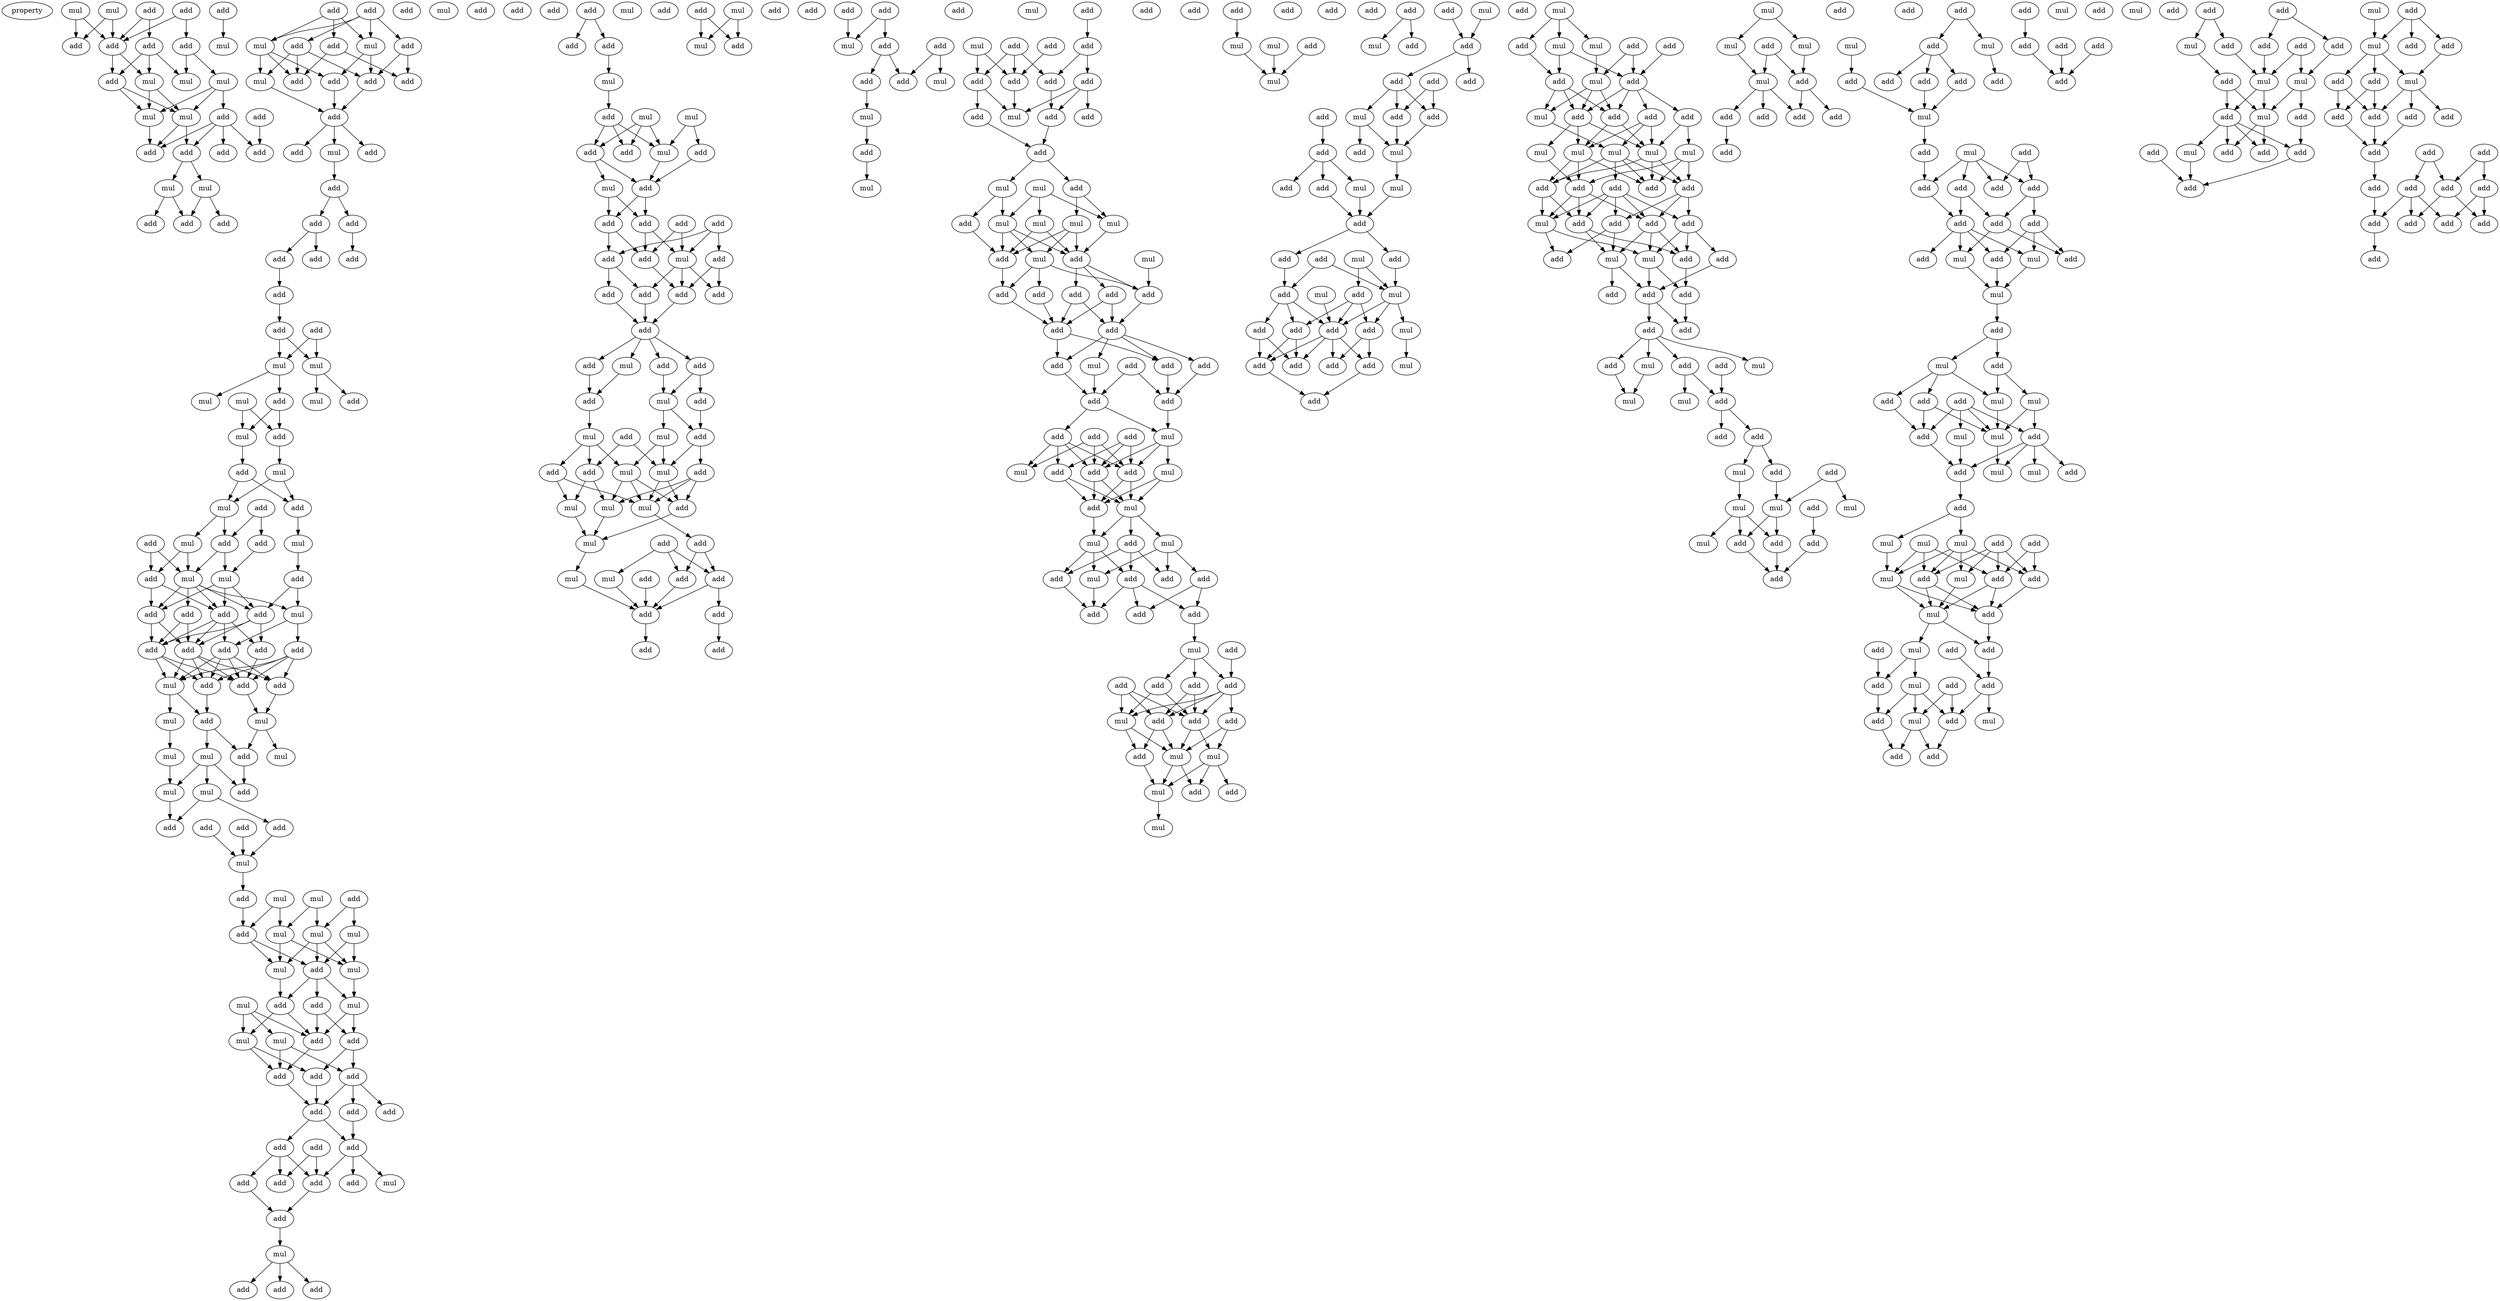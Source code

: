 digraph {
    node [fontcolor=black]
    property [mul=2,lf=2.0]
    0 [ label = mul ];
    1 [ label = add ];
    2 [ label = add ];
    3 [ label = mul ];
    4 [ label = add ];
    5 [ label = add ];
    6 [ label = add ];
    7 [ label = add ];
    8 [ label = add ];
    9 [ label = mul ];
    10 [ label = mul ];
    11 [ label = mul ];
    12 [ label = add ];
    13 [ label = mul ];
    14 [ label = mul ];
    15 [ label = add ];
    16 [ label = add ];
    17 [ label = add ];
    18 [ label = add ];
    19 [ label = add ];
    20 [ label = mul ];
    21 [ label = mul ];
    22 [ label = add ];
    23 [ label = add ];
    24 [ label = add ];
    25 [ label = add ];
    26 [ label = mul ];
    27 [ label = add ];
    28 [ label = add ];
    29 [ label = mul ];
    30 [ label = mul ];
    31 [ label = add ];
    32 [ label = add ];
    33 [ label = add ];
    34 [ label = add ];
    35 [ label = mul ];
    36 [ label = add ];
    37 [ label = add ];
    38 [ label = add ];
    39 [ label = add ];
    40 [ label = add ];
    41 [ label = mul ];
    42 [ label = add ];
    43 [ label = add ];
    44 [ label = mul ];
    45 [ label = add ];
    46 [ label = add ];
    47 [ label = add ];
    48 [ label = add ];
    49 [ label = add ];
    50 [ label = add ];
    51 [ label = add ];
    52 [ label = add ];
    53 [ label = add ];
    54 [ label = add ];
    55 [ label = mul ];
    56 [ label = mul ];
    57 [ label = add ];
    58 [ label = add ];
    59 [ label = mul ];
    60 [ label = mul ];
    61 [ label = mul ];
    62 [ label = mul ];
    63 [ label = add ];
    64 [ label = mul ];
    65 [ label = add ];
    66 [ label = add ];
    67 [ label = add ];
    68 [ label = mul ];
    69 [ label = add ];
    70 [ label = mul ];
    71 [ label = add ];
    72 [ label = mul ];
    73 [ label = add ];
    74 [ label = add ];
    75 [ label = add ];
    76 [ label = mul ];
    77 [ label = mul ];
    78 [ label = add ];
    79 [ label = add ];
    80 [ label = add ];
    81 [ label = mul ];
    82 [ label = add ];
    83 [ label = add ];
    84 [ label = add ];
    85 [ label = add ];
    86 [ label = add ];
    87 [ label = add ];
    88 [ label = add ];
    89 [ label = add ];
    90 [ label = mul ];
    91 [ label = add ];
    92 [ label = add ];
    93 [ label = mul ];
    94 [ label = mul ];
    95 [ label = mul ];
    96 [ label = mul ];
    97 [ label = add ];
    98 [ label = mul ];
    99 [ label = add ];
    100 [ label = mul ];
    101 [ label = mul ];
    102 [ label = add ];
    103 [ label = add ];
    104 [ label = add ];
    105 [ label = add ];
    106 [ label = mul ];
    107 [ label = add ];
    108 [ label = add ];
    109 [ label = mul ];
    110 [ label = mul ];
    111 [ label = mul ];
    112 [ label = add ];
    113 [ label = mul ];
    114 [ label = mul ];
    115 [ label = add ];
    116 [ label = mul ];
    117 [ label = mul ];
    118 [ label = mul ];
    119 [ label = add ];
    120 [ label = add ];
    121 [ label = mul ];
    122 [ label = add ];
    123 [ label = mul ];
    124 [ label = add ];
    125 [ label = mul ];
    126 [ label = add ];
    127 [ label = add ];
    128 [ label = add ];
    129 [ label = add ];
    130 [ label = add ];
    131 [ label = add ];
    132 [ label = add ];
    133 [ label = add ];
    134 [ label = add ];
    135 [ label = mul ];
    136 [ label = add ];
    137 [ label = add ];
    138 [ label = add ];
    139 [ label = add ];
    140 [ label = add ];
    141 [ label = mul ];
    142 [ label = add ];
    143 [ label = add ];
    144 [ label = add ];
    145 [ label = add ];
    146 [ label = add ];
    147 [ label = add ];
    148 [ label = add ];
    149 [ label = add ];
    150 [ label = mul ];
    151 [ label = add ];
    152 [ label = mul ];
    153 [ label = mul ];
    154 [ label = add ];
    155 [ label = mul ];
    156 [ label = add ];
    157 [ label = mul ];
    158 [ label = add ];
    159 [ label = add ];
    160 [ label = add ];
    161 [ label = mul ];
    162 [ label = add ];
    163 [ label = add ];
    164 [ label = add ];
    165 [ label = add ];
    166 [ label = add ];
    167 [ label = add ];
    168 [ label = mul ];
    169 [ label = add ];
    170 [ label = add ];
    171 [ label = add ];
    172 [ label = add ];
    173 [ label = add ];
    174 [ label = add ];
    175 [ label = add ];
    176 [ label = add ];
    177 [ label = mul ];
    178 [ label = add ];
    179 [ label = add ];
    180 [ label = add ];
    181 [ label = mul ];
    182 [ label = mul ];
    183 [ label = mul ];
    184 [ label = add ];
    185 [ label = add ];
    186 [ label = mul ];
    187 [ label = mul ];
    188 [ label = add ];
    189 [ label = add ];
    190 [ label = add ];
    191 [ label = mul ];
    192 [ label = mul ];
    193 [ label = add ];
    194 [ label = mul ];
    195 [ label = mul ];
    196 [ label = add ];
    197 [ label = add ];
    198 [ label = mul ];
    199 [ label = add ];
    200 [ label = add ];
    201 [ label = add ];
    202 [ label = mul ];
    203 [ label = add ];
    204 [ label = add ];
    205 [ label = add ];
    206 [ label = add ];
    207 [ label = mul ];
    208 [ label = add ];
    209 [ label = add ];
    210 [ label = mul ];
    211 [ label = add ];
    212 [ label = add ];
    213 [ label = add ];
    214 [ label = add ];
    215 [ label = add ];
    216 [ label = mul ];
    217 [ label = add ];
    218 [ label = add ];
    219 [ label = mul ];
    220 [ label = add ];
    221 [ label = add ];
    222 [ label = mul ];
    223 [ label = add ];
    224 [ label = mul ];
    225 [ label = mul ];
    226 [ label = add ];
    227 [ label = add ];
    228 [ label = add ];
    229 [ label = mul ];
    230 [ label = add ];
    231 [ label = add ];
    232 [ label = add ];
    233 [ label = add ];
    234 [ label = add ];
    235 [ label = add ];
    236 [ label = add ];
    237 [ label = mul ];
    238 [ label = add ];
    239 [ label = add ];
    240 [ label = add ];
    241 [ label = mul ];
    242 [ label = mul ];
    243 [ label = add ];
    244 [ label = add ];
    245 [ label = mul ];
    246 [ label = mul ];
    247 [ label = mul ];
    248 [ label = mul ];
    249 [ label = add ];
    250 [ label = add ];
    251 [ label = mul ];
    252 [ label = mul ];
    253 [ label = add ];
    254 [ label = add ];
    255 [ label = add ];
    256 [ label = add ];
    257 [ label = add ];
    258 [ label = add ];
    259 [ label = add ];
    260 [ label = mul ];
    261 [ label = add ];
    262 [ label = add ];
    263 [ label = add ];
    264 [ label = add ];
    265 [ label = add ];
    266 [ label = add ];
    267 [ label = mul ];
    268 [ label = add ];
    269 [ label = add ];
    270 [ label = add ];
    271 [ label = add ];
    272 [ label = add ];
    273 [ label = mul ];
    274 [ label = add ];
    275 [ label = mul ];
    276 [ label = add ];
    277 [ label = mul ];
    278 [ label = add ];
    279 [ label = add ];
    280 [ label = mul ];
    281 [ label = mul ];
    282 [ label = add ];
    283 [ label = add ];
    284 [ label = mul ];
    285 [ label = add ];
    286 [ label = add ];
    287 [ label = add ];
    288 [ label = add ];
    289 [ label = add ];
    290 [ label = add ];
    291 [ label = mul ];
    292 [ label = add ];
    293 [ label = add ];
    294 [ label = add ];
    295 [ label = add ];
    296 [ label = add ];
    297 [ label = add ];
    298 [ label = add ];
    299 [ label = mul ];
    300 [ label = mul ];
    301 [ label = add ];
    302 [ label = mul ];
    303 [ label = mul ];
    304 [ label = add ];
    305 [ label = add ];
    306 [ label = mul ];
    307 [ label = add ];
    308 [ label = mul ];
    309 [ label = mul ];
    310 [ label = add ];
    311 [ label = add ];
    312 [ label = add ];
    313 [ label = mul ];
    314 [ label = add ];
    315 [ label = add ];
    316 [ label = add ];
    317 [ label = mul ];
    318 [ label = add ];
    319 [ label = mul ];
    320 [ label = add ];
    321 [ label = add ];
    322 [ label = add ];
    323 [ label = add ];
    324 [ label = add ];
    325 [ label = add ];
    326 [ label = mul ];
    327 [ label = add ];
    328 [ label = add ];
    329 [ label = add ];
    330 [ label = add ];
    331 [ label = mul ];
    332 [ label = mul ];
    333 [ label = add ];
    334 [ label = mul ];
    335 [ label = add ];
    336 [ label = add ];
    337 [ label = add ];
    338 [ label = mul ];
    339 [ label = add ];
    340 [ label = add ];
    341 [ label = add ];
    342 [ label = add ];
    343 [ label = mul ];
    344 [ label = mul ];
    345 [ label = add ];
    346 [ label = add ];
    347 [ label = mul ];
    348 [ label = add ];
    349 [ label = add ];
    350 [ label = add ];
    351 [ label = mul ];
    352 [ label = add ];
    353 [ label = add ];
    354 [ label = add ];
    355 [ label = add ];
    356 [ label = mul ];
    357 [ label = add ];
    358 [ label = mul ];
    359 [ label = add ];
    360 [ label = add ];
    361 [ label = mul ];
    362 [ label = mul ];
    363 [ label = add ];
    364 [ label = add ];
    365 [ label = add ];
    366 [ label = mul ];
    367 [ label = add ];
    368 [ label = add ];
    369 [ label = add ];
    370 [ label = mul ];
    371 [ label = mul ];
    372 [ label = mul ];
    373 [ label = mul ];
    374 [ label = mul ];
    375 [ label = add ];
    376 [ label = add ];
    377 [ label = add ];
    378 [ label = add ];
    379 [ label = add ];
    380 [ label = add ];
    381 [ label = add ];
    382 [ label = add ];
    383 [ label = add ];
    384 [ label = mul ];
    385 [ label = add ];
    386 [ label = mul ];
    387 [ label = add ];
    388 [ label = mul ];
    389 [ label = add ];
    390 [ label = add ];
    391 [ label = add ];
    392 [ label = add ];
    393 [ label = add ];
    394 [ label = add ];
    395 [ label = add ];
    396 [ label = mul ];
    397 [ label = mul ];
    398 [ label = add ];
    399 [ label = add ];
    400 [ label = add ];
    401 [ label = mul ];
    402 [ label = mul ];
    403 [ label = add ];
    404 [ label = add ];
    405 [ label = add ];
    406 [ label = mul ];
    407 [ label = add ];
    408 [ label = mul ];
    409 [ label = add ];
    410 [ label = mul ];
    411 [ label = mul ];
    412 [ label = add ];
    413 [ label = mul ];
    414 [ label = add ];
    415 [ label = add ];
    416 [ label = add ];
    417 [ label = mul ];
    418 [ label = mul ];
    419 [ label = add ];
    420 [ label = add ];
    421 [ label = mul ];
    422 [ label = mul ];
    423 [ label = add ];
    424 [ label = add ];
    425 [ label = add ];
    426 [ label = add ];
    427 [ label = add ];
    428 [ label = add ];
    429 [ label = add ];
    430 [ label = add ];
    431 [ label = mul ];
    432 [ label = mul ];
    433 [ label = add ];
    434 [ label = add ];
    435 [ label = add ];
    436 [ label = add ];
    437 [ label = add ];
    438 [ label = add ];
    439 [ label = mul ];
    440 [ label = mul ];
    441 [ label = add ];
    442 [ label = add ];
    443 [ label = add ];
    444 [ label = add ];
    445 [ label = add ];
    446 [ label = add ];
    447 [ label = add ];
    448 [ label = add ];
    449 [ label = add ];
    450 [ label = add ];
    451 [ label = mul ];
    452 [ label = add ];
    453 [ label = add ];
    454 [ label = mul ];
    455 [ label = mul ];
    456 [ label = add ];
    457 [ label = mul ];
    458 [ label = add ];
    459 [ label = add ];
    460 [ label = mul ];
    461 [ label = add ];
    462 [ label = mul ];
    463 [ label = add ];
    464 [ label = add ];
    465 [ label = mul ];
    466 [ label = mul ];
    467 [ label = add ];
    468 [ label = add ];
    469 [ label = mul ];
    470 [ label = mul ];
    471 [ label = add ];
    472 [ label = add ];
    473 [ label = add ];
    474 [ label = mul ];
    475 [ label = add ];
    476 [ label = mul ];
    477 [ label = mul ];
    478 [ label = mul ];
    479 [ label = add ];
    480 [ label = mul ];
    481 [ label = add ];
    482 [ label = add ];
    483 [ label = add ];
    484 [ label = mul ];
    485 [ label = add ];
    486 [ label = add ];
    487 [ label = add ];
    488 [ label = mul ];
    489 [ label = add ];
    490 [ label = add ];
    491 [ label = add ];
    492 [ label = mul ];
    493 [ label = add ];
    494 [ label = mul ];
    495 [ label = mul ];
    496 [ label = add ];
    497 [ label = add ];
    498 [ label = add ];
    499 [ label = add ];
    500 [ label = add ];
    501 [ label = mul ];
    502 [ label = add ];
    503 [ label = add ];
    504 [ label = add ];
    505 [ label = mul ];
    506 [ label = add ];
    507 [ label = add ];
    508 [ label = add ];
    509 [ label = add ];
    510 [ label = add ];
    511 [ label = add ];
    512 [ label = add ];
    513 [ label = mul ];
    514 [ label = add ];
    515 [ label = mul ];
    516 [ label = add ];
    517 [ label = mul ];
    518 [ label = add ];
    519 [ label = add ];
    520 [ label = mul ];
    521 [ label = add ];
    522 [ label = add ];
    523 [ label = add ];
    524 [ label = add ];
    525 [ label = mul ];
    526 [ label = add ];
    527 [ label = mul ];
    528 [ label = add ];
    529 [ label = add ];
    530 [ label = add ];
    531 [ label = mul ];
    532 [ label = add ];
    533 [ label = add ];
    534 [ label = mul ];
    535 [ label = add ];
    536 [ label = add ];
    537 [ label = add ];
    538 [ label = add ];
    539 [ label = add ];
    540 [ label = add ];
    541 [ label = add ];
    542 [ label = add ];
    543 [ label = add ];
    544 [ label = add ];
    545 [ label = add ];
    546 [ label = add ];
    547 [ label = add ];
    548 [ label = add ];
    549 [ label = add ];
    550 [ label = add ];
    0 -> 4 [ name = 0 ];
    0 -> 5 [ name = 1 ];
    1 -> 4 [ name = 2 ];
    1 -> 6 [ name = 3 ];
    2 -> 4 [ name = 4 ];
    2 -> 7 [ name = 5 ];
    3 -> 4 [ name = 6 ];
    3 -> 5 [ name = 7 ];
    4 -> 8 [ name = 8 ];
    4 -> 9 [ name = 9 ];
    6 -> 10 [ name = 10 ];
    6 -> 11 [ name = 11 ];
    7 -> 8 [ name = 12 ];
    7 -> 9 [ name = 13 ];
    7 -> 11 [ name = 14 ];
    8 -> 13 [ name = 15 ];
    8 -> 14 [ name = 16 ];
    9 -> 13 [ name = 17 ];
    9 -> 14 [ name = 18 ];
    10 -> 12 [ name = 19 ];
    10 -> 13 [ name = 20 ];
    10 -> 14 [ name = 21 ];
    12 -> 16 [ name = 22 ];
    12 -> 17 [ name = 23 ];
    12 -> 18 [ name = 24 ];
    12 -> 19 [ name = 25 ];
    13 -> 17 [ name = 26 ];
    13 -> 18 [ name = 27 ];
    14 -> 18 [ name = 28 ];
    15 -> 19 [ name = 29 ];
    17 -> 20 [ name = 30 ];
    17 -> 21 [ name = 31 ];
    20 -> 24 [ name = 32 ];
    20 -> 25 [ name = 33 ];
    21 -> 23 [ name = 34 ];
    21 -> 25 [ name = 35 ];
    22 -> 26 [ name = 36 ];
    27 -> 29 [ name = 37 ];
    27 -> 30 [ name = 38 ];
    27 -> 31 [ name = 39 ];
    27 -> 33 [ name = 40 ];
    28 -> 29 [ name = 41 ];
    28 -> 30 [ name = 42 ];
    28 -> 32 [ name = 43 ];
    29 -> 36 [ name = 44 ];
    29 -> 38 [ name = 45 ];
    30 -> 35 [ name = 46 ];
    30 -> 37 [ name = 47 ];
    30 -> 38 [ name = 48 ];
    31 -> 35 [ name = 49 ];
    31 -> 36 [ name = 50 ];
    31 -> 37 [ name = 51 ];
    32 -> 34 [ name = 52 ];
    32 -> 37 [ name = 53 ];
    33 -> 34 [ name = 54 ];
    33 -> 36 [ name = 55 ];
    35 -> 39 [ name = 56 ];
    36 -> 39 [ name = 57 ];
    38 -> 39 [ name = 58 ];
    39 -> 40 [ name = 59 ];
    39 -> 41 [ name = 60 ];
    39 -> 42 [ name = 61 ];
    41 -> 45 [ name = 62 ];
    45 -> 46 [ name = 63 ];
    45 -> 47 [ name = 64 ];
    46 -> 50 [ name = 65 ];
    46 -> 51 [ name = 66 ];
    47 -> 49 [ name = 67 ];
    51 -> 52 [ name = 68 ];
    52 -> 53 [ name = 69 ];
    53 -> 55 [ name = 70 ];
    53 -> 56 [ name = 71 ];
    54 -> 55 [ name = 72 ];
    54 -> 56 [ name = 73 ];
    55 -> 58 [ name = 74 ];
    55 -> 61 [ name = 75 ];
    56 -> 57 [ name = 76 ];
    56 -> 59 [ name = 77 ];
    58 -> 62 [ name = 78 ];
    58 -> 63 [ name = 79 ];
    60 -> 62 [ name = 80 ];
    60 -> 63 [ name = 81 ];
    62 -> 65 [ name = 82 ];
    63 -> 64 [ name = 83 ];
    64 -> 66 [ name = 84 ];
    64 -> 68 [ name = 85 ];
    65 -> 66 [ name = 86 ];
    65 -> 68 [ name = 87 ];
    66 -> 70 [ name = 88 ];
    67 -> 69 [ name = 89 ];
    67 -> 73 [ name = 90 ];
    68 -> 72 [ name = 91 ];
    68 -> 73 [ name = 92 ];
    69 -> 76 [ name = 93 ];
    70 -> 75 [ name = 94 ];
    71 -> 74 [ name = 95 ];
    71 -> 77 [ name = 96 ];
    72 -> 74 [ name = 97 ];
    72 -> 77 [ name = 98 ];
    73 -> 76 [ name = 99 ];
    73 -> 77 [ name = 100 ];
    74 -> 79 [ name = 101 ];
    74 -> 82 [ name = 102 ];
    75 -> 80 [ name = 103 ];
    75 -> 81 [ name = 104 ];
    76 -> 79 [ name = 105 ];
    76 -> 80 [ name = 106 ];
    76 -> 82 [ name = 107 ];
    77 -> 78 [ name = 108 ];
    77 -> 79 [ name = 109 ];
    77 -> 80 [ name = 110 ];
    77 -> 81 [ name = 111 ];
    77 -> 82 [ name = 112 ];
    78 -> 84 [ name = 113 ];
    78 -> 86 [ name = 114 ];
    79 -> 83 [ name = 115 ];
    79 -> 84 [ name = 116 ];
    79 -> 86 [ name = 117 ];
    79 -> 87 [ name = 118 ];
    80 -> 83 [ name = 119 ];
    80 -> 84 [ name = 120 ];
    80 -> 86 [ name = 121 ];
    81 -> 85 [ name = 122 ];
    81 -> 87 [ name = 123 ];
    82 -> 84 [ name = 124 ];
    82 -> 86 [ name = 125 ];
    83 -> 91 [ name = 126 ];
    84 -> 88 [ name = 127 ];
    84 -> 90 [ name = 128 ];
    84 -> 91 [ name = 129 ];
    85 -> 88 [ name = 130 ];
    85 -> 89 [ name = 131 ];
    85 -> 90 [ name = 132 ];
    85 -> 91 [ name = 133 ];
    86 -> 88 [ name = 134 ];
    86 -> 89 [ name = 135 ];
    86 -> 90 [ name = 136 ];
    86 -> 91 [ name = 137 ];
    87 -> 88 [ name = 138 ];
    87 -> 89 [ name = 139 ];
    87 -> 90 [ name = 140 ];
    87 -> 91 [ name = 141 ];
    88 -> 92 [ name = 142 ];
    89 -> 94 [ name = 143 ];
    90 -> 92 [ name = 144 ];
    90 -> 93 [ name = 145 ];
    91 -> 94 [ name = 146 ];
    92 -> 97 [ name = 147 ];
    92 -> 98 [ name = 148 ];
    93 -> 95 [ name = 149 ];
    94 -> 96 [ name = 150 ];
    94 -> 97 [ name = 151 ];
    95 -> 100 [ name = 152 ];
    97 -> 99 [ name = 153 ];
    98 -> 99 [ name = 154 ];
    98 -> 100 [ name = 155 ];
    98 -> 101 [ name = 156 ];
    100 -> 102 [ name = 157 ];
    101 -> 102 [ name = 158 ];
    101 -> 103 [ name = 159 ];
    103 -> 106 [ name = 160 ];
    104 -> 106 [ name = 161 ];
    105 -> 106 [ name = 162 ];
    106 -> 108 [ name = 163 ];
    107 -> 111 [ name = 164 ];
    107 -> 114 [ name = 165 ];
    108 -> 112 [ name = 166 ];
    109 -> 112 [ name = 167 ];
    109 -> 113 [ name = 168 ];
    110 -> 113 [ name = 169 ];
    110 -> 114 [ name = 170 ];
    111 -> 115 [ name = 171 ];
    111 -> 116 [ name = 172 ];
    112 -> 115 [ name = 173 ];
    112 -> 117 [ name = 174 ];
    113 -> 116 [ name = 175 ];
    113 -> 117 [ name = 176 ];
    114 -> 115 [ name = 177 ];
    114 -> 116 [ name = 178 ];
    114 -> 117 [ name = 179 ];
    115 -> 119 [ name = 180 ];
    115 -> 120 [ name = 181 ];
    115 -> 121 [ name = 182 ];
    116 -> 121 [ name = 183 ];
    117 -> 120 [ name = 184 ];
    118 -> 122 [ name = 185 ];
    118 -> 123 [ name = 186 ];
    118 -> 125 [ name = 187 ];
    119 -> 122 [ name = 188 ];
    119 -> 124 [ name = 189 ];
    120 -> 122 [ name = 190 ];
    120 -> 125 [ name = 191 ];
    121 -> 122 [ name = 192 ];
    121 -> 124 [ name = 193 ];
    122 -> 126 [ name = 194 ];
    123 -> 126 [ name = 195 ];
    123 -> 127 [ name = 196 ];
    124 -> 127 [ name = 197 ];
    124 -> 128 [ name = 198 ];
    125 -> 126 [ name = 199 ];
    125 -> 128 [ name = 200 ];
    126 -> 129 [ name = 201 ];
    127 -> 129 [ name = 202 ];
    127 -> 130 [ name = 203 ];
    127 -> 131 [ name = 204 ];
    128 -> 129 [ name = 205 ];
    129 -> 132 [ name = 206 ];
    129 -> 134 [ name = 207 ];
    130 -> 132 [ name = 208 ];
    132 -> 135 [ name = 209 ];
    132 -> 136 [ name = 210 ];
    132 -> 137 [ name = 211 ];
    133 -> 136 [ name = 212 ];
    133 -> 138 [ name = 213 ];
    134 -> 136 [ name = 214 ];
    134 -> 138 [ name = 215 ];
    134 -> 139 [ name = 216 ];
    136 -> 140 [ name = 217 ];
    139 -> 140 [ name = 218 ];
    140 -> 141 [ name = 219 ];
    141 -> 142 [ name = 220 ];
    141 -> 143 [ name = 221 ];
    141 -> 146 [ name = 222 ];
    147 -> 148 [ name = 223 ];
    147 -> 149 [ name = 224 ];
    149 -> 152 [ name = 225 ];
    152 -> 154 [ name = 226 ];
    153 -> 156 [ name = 227 ];
    153 -> 157 [ name = 228 ];
    153 -> 158 [ name = 229 ];
    154 -> 156 [ name = 230 ];
    154 -> 157 [ name = 231 ];
    154 -> 158 [ name = 232 ];
    155 -> 157 [ name = 233 ];
    155 -> 159 [ name = 234 ];
    156 -> 160 [ name = 235 ];
    156 -> 161 [ name = 236 ];
    157 -> 160 [ name = 237 ];
    159 -> 160 [ name = 238 ];
    160 -> 164 [ name = 239 ];
    160 -> 165 [ name = 240 ];
    161 -> 164 [ name = 241 ];
    161 -> 165 [ name = 242 ];
    162 -> 166 [ name = 243 ];
    162 -> 167 [ name = 244 ];
    162 -> 168 [ name = 245 ];
    163 -> 168 [ name = 246 ];
    163 -> 169 [ name = 247 ];
    164 -> 167 [ name = 248 ];
    164 -> 169 [ name = 249 ];
    165 -> 168 [ name = 250 ];
    165 -> 169 [ name = 251 ];
    166 -> 171 [ name = 252 ];
    166 -> 172 [ name = 253 ];
    167 -> 170 [ name = 254 ];
    167 -> 173 [ name = 255 ];
    168 -> 170 [ name = 256 ];
    168 -> 171 [ name = 257 ];
    168 -> 172 [ name = 258 ];
    169 -> 171 [ name = 259 ];
    170 -> 174 [ name = 260 ];
    171 -> 174 [ name = 261 ];
    173 -> 174 [ name = 262 ];
    174 -> 175 [ name = 263 ];
    174 -> 176 [ name = 264 ];
    174 -> 177 [ name = 265 ];
    174 -> 178 [ name = 266 ];
    175 -> 179 [ name = 267 ];
    176 -> 181 [ name = 268 ];
    177 -> 179 [ name = 269 ];
    178 -> 180 [ name = 270 ];
    178 -> 181 [ name = 271 ];
    179 -> 182 [ name = 272 ];
    180 -> 185 [ name = 273 ];
    181 -> 183 [ name = 274 ];
    181 -> 185 [ name = 275 ];
    182 -> 186 [ name = 276 ];
    182 -> 189 [ name = 277 ];
    182 -> 190 [ name = 278 ];
    183 -> 186 [ name = 279 ];
    183 -> 187 [ name = 280 ];
    184 -> 187 [ name = 281 ];
    184 -> 189 [ name = 282 ];
    185 -> 187 [ name = 283 ];
    185 -> 188 [ name = 284 ];
    186 -> 191 [ name = 285 ];
    186 -> 192 [ name = 286 ];
    186 -> 193 [ name = 287 ];
    187 -> 191 [ name = 288 ];
    187 -> 193 [ name = 289 ];
    188 -> 191 [ name = 290 ];
    188 -> 192 [ name = 291 ];
    188 -> 193 [ name = 292 ];
    189 -> 192 [ name = 293 ];
    189 -> 194 [ name = 294 ];
    190 -> 191 [ name = 295 ];
    190 -> 194 [ name = 296 ];
    191 -> 196 [ name = 297 ];
    192 -> 195 [ name = 298 ];
    193 -> 195 [ name = 299 ];
    194 -> 195 [ name = 300 ];
    195 -> 202 [ name = 301 ];
    196 -> 199 [ name = 302 ];
    196 -> 200 [ name = 303 ];
    197 -> 198 [ name = 304 ];
    197 -> 199 [ name = 305 ];
    197 -> 200 [ name = 306 ];
    198 -> 204 [ name = 307 ];
    199 -> 203 [ name = 308 ];
    199 -> 204 [ name = 309 ];
    200 -> 204 [ name = 310 ];
    201 -> 204 [ name = 311 ];
    202 -> 204 [ name = 312 ];
    203 -> 205 [ name = 313 ];
    204 -> 209 [ name = 314 ];
    206 -> 210 [ name = 315 ];
    206 -> 211 [ name = 316 ];
    207 -> 210 [ name = 317 ];
    207 -> 211 [ name = 318 ];
    213 -> 216 [ name = 319 ];
    214 -> 215 [ name = 320 ];
    214 -> 216 [ name = 321 ];
    215 -> 220 [ name = 322 ];
    215 -> 221 [ name = 323 ];
    217 -> 219 [ name = 324 ];
    217 -> 220 [ name = 325 ];
    221 -> 222 [ name = 326 ];
    222 -> 223 [ name = 327 ];
    223 -> 224 [ name = 328 ];
    226 -> 230 [ name = 329 ];
    227 -> 231 [ name = 330 ];
    228 -> 231 [ name = 331 ];
    228 -> 233 [ name = 332 ];
    228 -> 234 [ name = 333 ];
    229 -> 231 [ name = 334 ];
    229 -> 233 [ name = 335 ];
    230 -> 232 [ name = 336 ];
    230 -> 234 [ name = 337 ];
    231 -> 237 [ name = 338 ];
    232 -> 237 [ name = 339 ];
    232 -> 238 [ name = 340 ];
    232 -> 239 [ name = 341 ];
    233 -> 235 [ name = 342 ];
    233 -> 237 [ name = 343 ];
    234 -> 239 [ name = 344 ];
    235 -> 240 [ name = 345 ];
    239 -> 240 [ name = 346 ];
    240 -> 241 [ name = 347 ];
    240 -> 243 [ name = 348 ];
    241 -> 244 [ name = 349 ];
    241 -> 248 [ name = 350 ];
    242 -> 245 [ name = 351 ];
    242 -> 246 [ name = 352 ];
    242 -> 248 [ name = 353 ];
    243 -> 246 [ name = 354 ];
    243 -> 247 [ name = 355 ];
    244 -> 249 [ name = 356 ];
    245 -> 249 [ name = 357 ];
    245 -> 250 [ name = 358 ];
    246 -> 250 [ name = 359 ];
    247 -> 249 [ name = 360 ];
    247 -> 250 [ name = 361 ];
    247 -> 252 [ name = 362 ];
    248 -> 249 [ name = 363 ];
    248 -> 250 [ name = 364 ];
    248 -> 252 [ name = 365 ];
    249 -> 255 [ name = 366 ];
    250 -> 254 [ name = 367 ];
    250 -> 256 [ name = 368 ];
    250 -> 257 [ name = 369 ];
    251 -> 257 [ name = 370 ];
    252 -> 253 [ name = 371 ];
    252 -> 255 [ name = 372 ];
    252 -> 257 [ name = 373 ];
    253 -> 259 [ name = 374 ];
    254 -> 258 [ name = 375 ];
    254 -> 259 [ name = 376 ];
    255 -> 259 [ name = 377 ];
    256 -> 258 [ name = 378 ];
    256 -> 259 [ name = 379 ];
    257 -> 258 [ name = 380 ];
    258 -> 260 [ name = 381 ];
    258 -> 261 [ name = 382 ];
    258 -> 263 [ name = 383 ];
    258 -> 264 [ name = 384 ];
    259 -> 261 [ name = 385 ];
    259 -> 263 [ name = 386 ];
    260 -> 266 [ name = 387 ];
    261 -> 265 [ name = 388 ];
    262 -> 265 [ name = 389 ];
    262 -> 266 [ name = 390 ];
    263 -> 266 [ name = 391 ];
    264 -> 265 [ name = 392 ];
    265 -> 267 [ name = 393 ];
    266 -> 267 [ name = 394 ];
    266 -> 270 [ name = 395 ];
    267 -> 272 [ name = 396 ];
    267 -> 275 [ name = 397 ];
    267 -> 276 [ name = 398 ];
    269 -> 272 [ name = 399 ];
    269 -> 274 [ name = 400 ];
    269 -> 276 [ name = 401 ];
    270 -> 272 [ name = 402 ];
    270 -> 273 [ name = 403 ];
    270 -> 274 [ name = 404 ];
    270 -> 276 [ name = 405 ];
    271 -> 272 [ name = 406 ];
    271 -> 273 [ name = 407 ];
    271 -> 276 [ name = 408 ];
    272 -> 277 [ name = 409 ];
    272 -> 278 [ name = 410 ];
    274 -> 277 [ name = 411 ];
    274 -> 278 [ name = 412 ];
    275 -> 277 [ name = 413 ];
    275 -> 278 [ name = 414 ];
    276 -> 277 [ name = 415 ];
    276 -> 278 [ name = 416 ];
    277 -> 279 [ name = 417 ];
    277 -> 280 [ name = 418 ];
    277 -> 281 [ name = 419 ];
    278 -> 281 [ name = 420 ];
    279 -> 283 [ name = 421 ];
    279 -> 285 [ name = 422 ];
    279 -> 286 [ name = 423 ];
    280 -> 282 [ name = 424 ];
    280 -> 284 [ name = 425 ];
    280 -> 285 [ name = 426 ];
    281 -> 283 [ name = 427 ];
    281 -> 284 [ name = 428 ];
    281 -> 286 [ name = 429 ];
    282 -> 288 [ name = 430 ];
    282 -> 289 [ name = 431 ];
    283 -> 287 [ name = 432 ];
    283 -> 288 [ name = 433 ];
    283 -> 289 [ name = 434 ];
    284 -> 287 [ name = 435 ];
    286 -> 287 [ name = 436 ];
    288 -> 291 [ name = 437 ];
    290 -> 293 [ name = 438 ];
    291 -> 292 [ name = 439 ];
    291 -> 293 [ name = 440 ];
    291 -> 294 [ name = 441 ];
    292 -> 296 [ name = 442 ];
    292 -> 297 [ name = 443 ];
    293 -> 296 [ name = 444 ];
    293 -> 297 [ name = 445 ];
    293 -> 298 [ name = 446 ];
    293 -> 299 [ name = 447 ];
    294 -> 297 [ name = 448 ];
    294 -> 299 [ name = 449 ];
    295 -> 296 [ name = 450 ];
    295 -> 297 [ name = 451 ];
    295 -> 299 [ name = 452 ];
    296 -> 300 [ name = 453 ];
    296 -> 301 [ name = 454 ];
    297 -> 300 [ name = 455 ];
    297 -> 302 [ name = 456 ];
    298 -> 300 [ name = 457 ];
    298 -> 302 [ name = 458 ];
    299 -> 300 [ name = 459 ];
    299 -> 301 [ name = 460 ];
    300 -> 303 [ name = 461 ];
    300 -> 305 [ name = 462 ];
    301 -> 303 [ name = 463 ];
    302 -> 303 [ name = 464 ];
    302 -> 304 [ name = 465 ];
    302 -> 305 [ name = 466 ];
    303 -> 306 [ name = 467 ];
    307 -> 308 [ name = 468 ];
    308 -> 313 [ name = 469 ];
    309 -> 313 [ name = 470 ];
    312 -> 313 [ name = 471 ];
    315 -> 317 [ name = 472 ];
    315 -> 318 [ name = 473 ];
    316 -> 320 [ name = 474 ];
    319 -> 320 [ name = 475 ];
    320 -> 323 [ name = 476 ];
    320 -> 324 [ name = 477 ];
    321 -> 325 [ name = 478 ];
    321 -> 328 [ name = 479 ];
    324 -> 325 [ name = 480 ];
    324 -> 326 [ name = 481 ];
    324 -> 328 [ name = 482 ];
    325 -> 331 [ name = 483 ];
    326 -> 330 [ name = 484 ];
    326 -> 331 [ name = 485 ];
    327 -> 329 [ name = 486 ];
    328 -> 331 [ name = 487 ];
    329 -> 333 [ name = 488 ];
    329 -> 334 [ name = 489 ];
    329 -> 335 [ name = 490 ];
    331 -> 332 [ name = 491 ];
    332 -> 336 [ name = 492 ];
    334 -> 336 [ name = 493 ];
    335 -> 336 [ name = 494 ];
    336 -> 337 [ name = 495 ];
    336 -> 340 [ name = 496 ];
    337 -> 343 [ name = 497 ];
    338 -> 342 [ name = 498 ];
    338 -> 343 [ name = 499 ];
    339 -> 341 [ name = 500 ];
    339 -> 343 [ name = 501 ];
    340 -> 341 [ name = 502 ];
    341 -> 346 [ name = 503 ];
    341 -> 348 [ name = 504 ];
    341 -> 349 [ name = 505 ];
    342 -> 345 [ name = 506 ];
    342 -> 348 [ name = 507 ];
    342 -> 349 [ name = 508 ];
    343 -> 345 [ name = 509 ];
    343 -> 347 [ name = 510 ];
    343 -> 349 [ name = 511 ];
    344 -> 349 [ name = 512 ];
    345 -> 350 [ name = 513 ];
    345 -> 352 [ name = 514 ];
    346 -> 353 [ name = 515 ];
    346 -> 354 [ name = 516 ];
    347 -> 351 [ name = 517 ];
    348 -> 353 [ name = 518 ];
    348 -> 354 [ name = 519 ];
    349 -> 350 [ name = 520 ];
    349 -> 352 [ name = 521 ];
    349 -> 353 [ name = 522 ];
    349 -> 354 [ name = 523 ];
    352 -> 355 [ name = 524 ];
    353 -> 355 [ name = 525 ];
    356 -> 358 [ name = 526 ];
    356 -> 359 [ name = 527 ];
    356 -> 361 [ name = 528 ];
    357 -> 362 [ name = 529 ];
    357 -> 364 [ name = 530 ];
    358 -> 363 [ name = 531 ];
    358 -> 364 [ name = 532 ];
    359 -> 363 [ name = 533 ];
    360 -> 364 [ name = 534 ];
    361 -> 362 [ name = 535 ];
    362 -> 366 [ name = 536 ];
    362 -> 367 [ name = 537 ];
    362 -> 368 [ name = 538 ];
    363 -> 366 [ name = 539 ];
    363 -> 367 [ name = 540 ];
    363 -> 368 [ name = 541 ];
    364 -> 365 [ name = 542 ];
    364 -> 367 [ name = 543 ];
    364 -> 368 [ name = 544 ];
    364 -> 369 [ name = 545 ];
    365 -> 371 [ name = 546 ];
    365 -> 373 [ name = 547 ];
    366 -> 372 [ name = 548 ];
    367 -> 373 [ name = 549 ];
    367 -> 374 [ name = 550 ];
    368 -> 370 [ name = 551 ];
    368 -> 373 [ name = 552 ];
    368 -> 374 [ name = 553 ];
    369 -> 372 [ name = 554 ];
    369 -> 373 [ name = 555 ];
    369 -> 374 [ name = 556 ];
    370 -> 379 [ name = 557 ];
    371 -> 377 [ name = 558 ];
    371 -> 378 [ name = 559 ];
    371 -> 379 [ name = 560 ];
    372 -> 375 [ name = 561 ];
    372 -> 376 [ name = 562 ];
    372 -> 377 [ name = 563 ];
    372 -> 378 [ name = 564 ];
    373 -> 375 [ name = 565 ];
    373 -> 377 [ name = 566 ];
    373 -> 378 [ name = 567 ];
    374 -> 375 [ name = 568 ];
    374 -> 378 [ name = 569 ];
    374 -> 379 [ name = 570 ];
    375 -> 381 [ name = 571 ];
    375 -> 384 [ name = 572 ];
    376 -> 380 [ name = 573 ];
    376 -> 381 [ name = 574 ];
    376 -> 382 [ name = 575 ];
    376 -> 383 [ name = 576 ];
    376 -> 384 [ name = 577 ];
    377 -> 380 [ name = 578 ];
    377 -> 382 [ name = 579 ];
    377 -> 383 [ name = 580 ];
    379 -> 381 [ name = 581 ];
    379 -> 383 [ name = 582 ];
    379 -> 384 [ name = 583 ];
    380 -> 385 [ name = 584 ];
    380 -> 386 [ name = 585 ];
    381 -> 386 [ name = 586 ];
    381 -> 389 [ name = 587 ];
    382 -> 387 [ name = 588 ];
    382 -> 388 [ name = 589 ];
    382 -> 389 [ name = 590 ];
    383 -> 386 [ name = 591 ];
    383 -> 388 [ name = 592 ];
    383 -> 389 [ name = 593 ];
    384 -> 385 [ name = 594 ];
    384 -> 388 [ name = 595 ];
    386 -> 390 [ name = 596 ];
    386 -> 391 [ name = 597 ];
    387 -> 391 [ name = 598 ];
    388 -> 391 [ name = 599 ];
    388 -> 392 [ name = 600 ];
    389 -> 392 [ name = 601 ];
    391 -> 393 [ name = 602 ];
    391 -> 394 [ name = 603 ];
    392 -> 393 [ name = 604 ];
    394 -> 396 [ name = 605 ];
    394 -> 397 [ name = 606 ];
    394 -> 398 [ name = 607 ];
    394 -> 399 [ name = 608 ];
    395 -> 400 [ name = 609 ];
    397 -> 401 [ name = 610 ];
    398 -> 400 [ name = 611 ];
    398 -> 402 [ name = 612 ];
    399 -> 401 [ name = 613 ];
    400 -> 403 [ name = 614 ];
    400 -> 404 [ name = 615 ];
    404 -> 405 [ name = 616 ];
    404 -> 406 [ name = 617 ];
    405 -> 411 [ name = 618 ];
    406 -> 410 [ name = 619 ];
    407 -> 408 [ name = 620 ];
    407 -> 411 [ name = 621 ];
    409 -> 412 [ name = 622 ];
    410 -> 413 [ name = 623 ];
    410 -> 414 [ name = 624 ];
    410 -> 415 [ name = 625 ];
    411 -> 414 [ name = 626 ];
    411 -> 415 [ name = 627 ];
    412 -> 416 [ name = 628 ];
    414 -> 416 [ name = 629 ];
    415 -> 416 [ name = 630 ];
    417 -> 418 [ name = 631 ];
    417 -> 421 [ name = 632 ];
    418 -> 422 [ name = 633 ];
    419 -> 422 [ name = 634 ];
    419 -> 423 [ name = 635 ];
    421 -> 423 [ name = 636 ];
    422 -> 424 [ name = 637 ];
    422 -> 427 [ name = 638 ];
    422 -> 428 [ name = 639 ];
    423 -> 426 [ name = 640 ];
    423 -> 427 [ name = 641 ];
    424 -> 429 [ name = 642 ];
    430 -> 432 [ name = 643 ];
    430 -> 433 [ name = 644 ];
    431 -> 434 [ name = 645 ];
    432 -> 435 [ name = 646 ];
    433 -> 436 [ name = 647 ];
    433 -> 437 [ name = 648 ];
    433 -> 438 [ name = 649 ];
    434 -> 439 [ name = 650 ];
    436 -> 439 [ name = 651 ];
    438 -> 439 [ name = 652 ];
    439 -> 441 [ name = 653 ];
    440 -> 443 [ name = 654 ];
    440 -> 444 [ name = 655 ];
    440 -> 445 [ name = 656 ];
    440 -> 446 [ name = 657 ];
    441 -> 445 [ name = 658 ];
    442 -> 443 [ name = 659 ];
    442 -> 446 [ name = 660 ];
    444 -> 447 [ name = 661 ];
    444 -> 448 [ name = 662 ];
    445 -> 447 [ name = 663 ];
    446 -> 448 [ name = 664 ];
    446 -> 449 [ name = 665 ];
    447 -> 451 [ name = 666 ];
    447 -> 452 [ name = 667 ];
    447 -> 453 [ name = 668 ];
    447 -> 454 [ name = 669 ];
    448 -> 450 [ name = 670 ];
    448 -> 451 [ name = 671 ];
    449 -> 450 [ name = 672 ];
    449 -> 452 [ name = 673 ];
    449 -> 454 [ name = 674 ];
    451 -> 455 [ name = 675 ];
    452 -> 455 [ name = 676 ];
    454 -> 455 [ name = 677 ];
    455 -> 456 [ name = 678 ];
    456 -> 457 [ name = 679 ];
    456 -> 458 [ name = 680 ];
    457 -> 459 [ name = 681 ];
    457 -> 460 [ name = 682 ];
    457 -> 461 [ name = 683 ];
    458 -> 460 [ name = 684 ];
    458 -> 462 [ name = 685 ];
    459 -> 464 [ name = 686 ];
    460 -> 466 [ name = 687 ];
    461 -> 464 [ name = 688 ];
    461 -> 466 [ name = 689 ];
    462 -> 466 [ name = 690 ];
    462 -> 467 [ name = 691 ];
    463 -> 464 [ name = 692 ];
    463 -> 465 [ name = 693 ];
    463 -> 466 [ name = 694 ];
    463 -> 467 [ name = 695 ];
    464 -> 468 [ name = 696 ];
    465 -> 468 [ name = 697 ];
    466 -> 469 [ name = 698 ];
    467 -> 468 [ name = 699 ];
    467 -> 469 [ name = 700 ];
    467 -> 470 [ name = 701 ];
    467 -> 471 [ name = 702 ];
    468 -> 472 [ name = 703 ];
    472 -> 476 [ name = 704 ];
    472 -> 477 [ name = 705 ];
    473 -> 479 [ name = 706 ];
    473 -> 480 [ name = 707 ];
    473 -> 481 [ name = 708 ];
    473 -> 482 [ name = 709 ];
    474 -> 478 [ name = 710 ];
    474 -> 481 [ name = 711 ];
    474 -> 482 [ name = 712 ];
    475 -> 479 [ name = 713 ];
    475 -> 481 [ name = 714 ];
    476 -> 478 [ name = 715 ];
    477 -> 478 [ name = 716 ];
    477 -> 479 [ name = 717 ];
    477 -> 480 [ name = 718 ];
    477 -> 482 [ name = 719 ];
    478 -> 483 [ name = 720 ];
    478 -> 484 [ name = 721 ];
    479 -> 483 [ name = 722 ];
    480 -> 484 [ name = 723 ];
    481 -> 483 [ name = 724 ];
    481 -> 484 [ name = 725 ];
    482 -> 483 [ name = 726 ];
    482 -> 484 [ name = 727 ];
    483 -> 487 [ name = 728 ];
    484 -> 487 [ name = 729 ];
    484 -> 488 [ name = 730 ];
    485 -> 490 [ name = 731 ];
    486 -> 489 [ name = 732 ];
    487 -> 489 [ name = 733 ];
    488 -> 490 [ name = 734 ];
    488 -> 492 [ name = 735 ];
    489 -> 493 [ name = 736 ];
    489 -> 494 [ name = 737 ];
    490 -> 496 [ name = 738 ];
    491 -> 493 [ name = 739 ];
    491 -> 495 [ name = 740 ];
    492 -> 493 [ name = 741 ];
    492 -> 495 [ name = 742 ];
    492 -> 496 [ name = 743 ];
    493 -> 497 [ name = 744 ];
    495 -> 497 [ name = 745 ];
    495 -> 498 [ name = 746 ];
    496 -> 498 [ name = 747 ];
    499 -> 500 [ name = 748 ];
    500 -> 506 [ name = 749 ];
    503 -> 506 [ name = 750 ];
    504 -> 506 [ name = 751 ];
    508 -> 513 [ name = 752 ];
    508 -> 514 [ name = 753 ];
    509 -> 510 [ name = 754 ];
    509 -> 512 [ name = 755 ];
    510 -> 517 [ name = 756 ];
    511 -> 515 [ name = 757 ];
    511 -> 517 [ name = 758 ];
    512 -> 515 [ name = 759 ];
    513 -> 516 [ name = 760 ];
    514 -> 517 [ name = 761 ];
    515 -> 519 [ name = 762 ];
    515 -> 520 [ name = 763 ];
    516 -> 518 [ name = 764 ];
    516 -> 520 [ name = 765 ];
    517 -> 518 [ name = 766 ];
    517 -> 520 [ name = 767 ];
    518 -> 521 [ name = 768 ];
    518 -> 523 [ name = 769 ];
    518 -> 524 [ name = 770 ];
    518 -> 525 [ name = 771 ];
    519 -> 521 [ name = 772 ];
    520 -> 523 [ name = 773 ];
    520 -> 524 [ name = 774 ];
    521 -> 526 [ name = 775 ];
    522 -> 526 [ name = 776 ];
    525 -> 526 [ name = 777 ];
    527 -> 531 [ name = 778 ];
    528 -> 529 [ name = 779 ];
    528 -> 530 [ name = 780 ];
    528 -> 531 [ name = 781 ];
    529 -> 534 [ name = 782 ];
    531 -> 532 [ name = 783 ];
    531 -> 533 [ name = 784 ];
    531 -> 534 [ name = 785 ];
    532 -> 535 [ name = 786 ];
    532 -> 536 [ name = 787 ];
    533 -> 535 [ name = 788 ];
    533 -> 536 [ name = 789 ];
    534 -> 535 [ name = 790 ];
    534 -> 537 [ name = 791 ];
    534 -> 538 [ name = 792 ];
    535 -> 541 [ name = 793 ];
    536 -> 541 [ name = 794 ];
    537 -> 541 [ name = 795 ];
    539 -> 542 [ name = 796 ];
    539 -> 544 [ name = 797 ];
    540 -> 542 [ name = 798 ];
    540 -> 543 [ name = 799 ];
    541 -> 545 [ name = 800 ];
    542 -> 546 [ name = 801 ];
    542 -> 548 [ name = 802 ];
    543 -> 547 [ name = 803 ];
    543 -> 548 [ name = 804 ];
    543 -> 549 [ name = 805 ];
    544 -> 546 [ name = 806 ];
    544 -> 549 [ name = 807 ];
    545 -> 547 [ name = 808 ];
    547 -> 550 [ name = 809 ];
}
